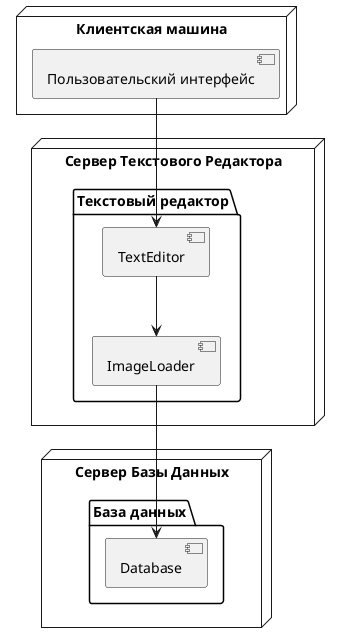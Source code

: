 @startuml
skinparam componentStyle uml2

node "Сервер Базы Данных" {
  package "База данных" {
    [Database]
  }
}

node "Сервер Текстового Редактора" {
  package "Текстовый редактор" {
    [TextEditor]
    [ImageLoader]
  }
}

node "Клиентская машина" {
  [Пользовательский интерфейс]
}

[Пользовательский интерфейс] --> TextEditor
TextEditor --> ImageLoader
ImageLoader --> Database
@enduml
